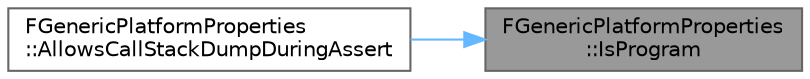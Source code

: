 digraph "FGenericPlatformProperties::IsProgram"
{
 // INTERACTIVE_SVG=YES
 // LATEX_PDF_SIZE
  bgcolor="transparent";
  edge [fontname=Helvetica,fontsize=10,labelfontname=Helvetica,labelfontsize=10];
  node [fontname=Helvetica,fontsize=10,shape=box,height=0.2,width=0.4];
  rankdir="RL";
  Node1 [id="Node000001",label="FGenericPlatformProperties\l::IsProgram",height=0.2,width=0.4,color="gray40", fillcolor="grey60", style="filled", fontcolor="black",tooltip="Gets whether this was a program or not."];
  Node1 -> Node2 [id="edge1_Node000001_Node000002",dir="back",color="steelblue1",style="solid",tooltip=" "];
  Node2 [id="Node000002",label="FGenericPlatformProperties\l::AllowsCallStackDumpDuringAssert",height=0.2,width=0.4,color="grey40", fillcolor="white", style="filled",URL="$d4/dfa/structFGenericPlatformProperties.html#a16e9e817dae62d5f318284cd58efc79f",tooltip=" "];
}
